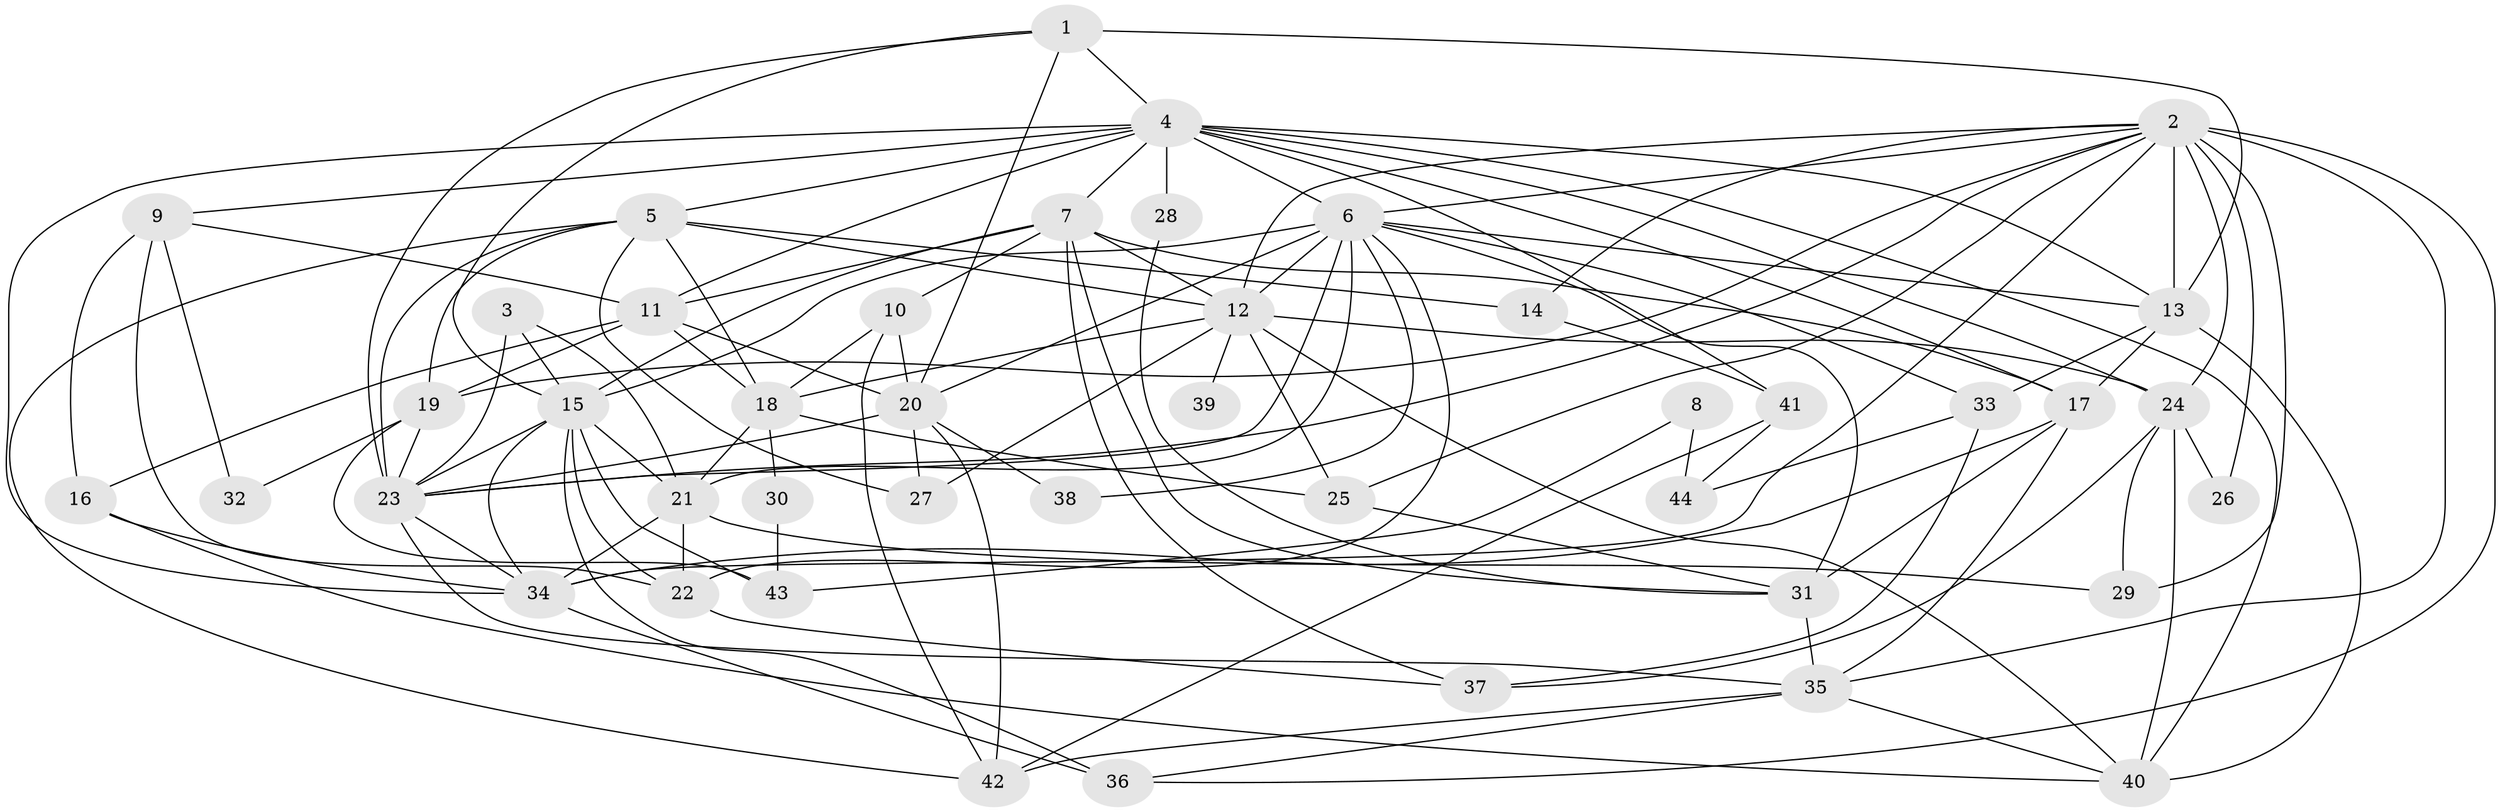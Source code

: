 // original degree distribution, {4: 0.2962962962962963, 3: 0.25925925925925924, 2: 0.12962962962962962, 6: 0.12962962962962962, 5: 0.14814814814814814, 7: 0.037037037037037035}
// Generated by graph-tools (version 1.1) at 2025/51/03/04/25 22:51:13]
// undirected, 44 vertices, 123 edges
graph export_dot {
  node [color=gray90,style=filled];
  1;
  2;
  3;
  4;
  5;
  6;
  7;
  8;
  9;
  10;
  11;
  12;
  13;
  14;
  15;
  16;
  17;
  18;
  19;
  20;
  21;
  22;
  23;
  24;
  25;
  26;
  27;
  28;
  29;
  30;
  31;
  32;
  33;
  34;
  35;
  36;
  37;
  38;
  39;
  40;
  41;
  42;
  43;
  44;
  1 -- 4 [weight=1.0];
  1 -- 13 [weight=4.0];
  1 -- 15 [weight=1.0];
  1 -- 20 [weight=3.0];
  1 -- 23 [weight=1.0];
  2 -- 6 [weight=1.0];
  2 -- 12 [weight=2.0];
  2 -- 13 [weight=1.0];
  2 -- 14 [weight=1.0];
  2 -- 19 [weight=1.0];
  2 -- 23 [weight=1.0];
  2 -- 24 [weight=2.0];
  2 -- 25 [weight=1.0];
  2 -- 26 [weight=1.0];
  2 -- 29 [weight=2.0];
  2 -- 34 [weight=1.0];
  2 -- 35 [weight=2.0];
  2 -- 36 [weight=1.0];
  3 -- 15 [weight=1.0];
  3 -- 21 [weight=1.0];
  3 -- 23 [weight=1.0];
  4 -- 5 [weight=1.0];
  4 -- 6 [weight=2.0];
  4 -- 7 [weight=1.0];
  4 -- 9 [weight=1.0];
  4 -- 11 [weight=1.0];
  4 -- 13 [weight=1.0];
  4 -- 17 [weight=1.0];
  4 -- 24 [weight=1.0];
  4 -- 28 [weight=1.0];
  4 -- 34 [weight=2.0];
  4 -- 40 [weight=1.0];
  4 -- 41 [weight=1.0];
  5 -- 12 [weight=1.0];
  5 -- 14 [weight=1.0];
  5 -- 18 [weight=1.0];
  5 -- 19 [weight=1.0];
  5 -- 23 [weight=1.0];
  5 -- 27 [weight=1.0];
  5 -- 42 [weight=1.0];
  6 -- 12 [weight=1.0];
  6 -- 13 [weight=1.0];
  6 -- 15 [weight=1.0];
  6 -- 20 [weight=1.0];
  6 -- 21 [weight=1.0];
  6 -- 22 [weight=1.0];
  6 -- 23 [weight=2.0];
  6 -- 31 [weight=1.0];
  6 -- 33 [weight=1.0];
  6 -- 38 [weight=1.0];
  7 -- 10 [weight=1.0];
  7 -- 11 [weight=2.0];
  7 -- 12 [weight=1.0];
  7 -- 15 [weight=1.0];
  7 -- 17 [weight=3.0];
  7 -- 31 [weight=1.0];
  7 -- 37 [weight=1.0];
  8 -- 43 [weight=1.0];
  8 -- 44 [weight=1.0];
  9 -- 11 [weight=1.0];
  9 -- 16 [weight=1.0];
  9 -- 22 [weight=1.0];
  9 -- 32 [weight=1.0];
  10 -- 18 [weight=1.0];
  10 -- 20 [weight=1.0];
  10 -- 42 [weight=1.0];
  11 -- 16 [weight=1.0];
  11 -- 18 [weight=1.0];
  11 -- 19 [weight=1.0];
  11 -- 20 [weight=2.0];
  12 -- 18 [weight=1.0];
  12 -- 24 [weight=1.0];
  12 -- 25 [weight=1.0];
  12 -- 27 [weight=1.0];
  12 -- 39 [weight=2.0];
  12 -- 40 [weight=1.0];
  13 -- 17 [weight=1.0];
  13 -- 33 [weight=1.0];
  13 -- 40 [weight=1.0];
  14 -- 41 [weight=1.0];
  15 -- 21 [weight=2.0];
  15 -- 22 [weight=1.0];
  15 -- 23 [weight=1.0];
  15 -- 34 [weight=1.0];
  15 -- 36 [weight=1.0];
  15 -- 43 [weight=1.0];
  16 -- 34 [weight=1.0];
  16 -- 40 [weight=1.0];
  17 -- 31 [weight=2.0];
  17 -- 34 [weight=1.0];
  17 -- 35 [weight=1.0];
  18 -- 21 [weight=1.0];
  18 -- 25 [weight=1.0];
  18 -- 30 [weight=1.0];
  19 -- 23 [weight=1.0];
  19 -- 32 [weight=1.0];
  19 -- 43 [weight=1.0];
  20 -- 23 [weight=1.0];
  20 -- 27 [weight=1.0];
  20 -- 38 [weight=1.0];
  20 -- 42 [weight=1.0];
  21 -- 22 [weight=1.0];
  21 -- 29 [weight=1.0];
  21 -- 34 [weight=2.0];
  22 -- 37 [weight=1.0];
  23 -- 34 [weight=1.0];
  23 -- 35 [weight=1.0];
  24 -- 26 [weight=1.0];
  24 -- 29 [weight=1.0];
  24 -- 37 [weight=1.0];
  24 -- 40 [weight=1.0];
  25 -- 31 [weight=1.0];
  28 -- 31 [weight=1.0];
  30 -- 43 [weight=1.0];
  31 -- 35 [weight=1.0];
  33 -- 37 [weight=1.0];
  33 -- 44 [weight=1.0];
  34 -- 36 [weight=3.0];
  35 -- 36 [weight=1.0];
  35 -- 40 [weight=1.0];
  35 -- 42 [weight=1.0];
  41 -- 42 [weight=1.0];
  41 -- 44 [weight=1.0];
}
